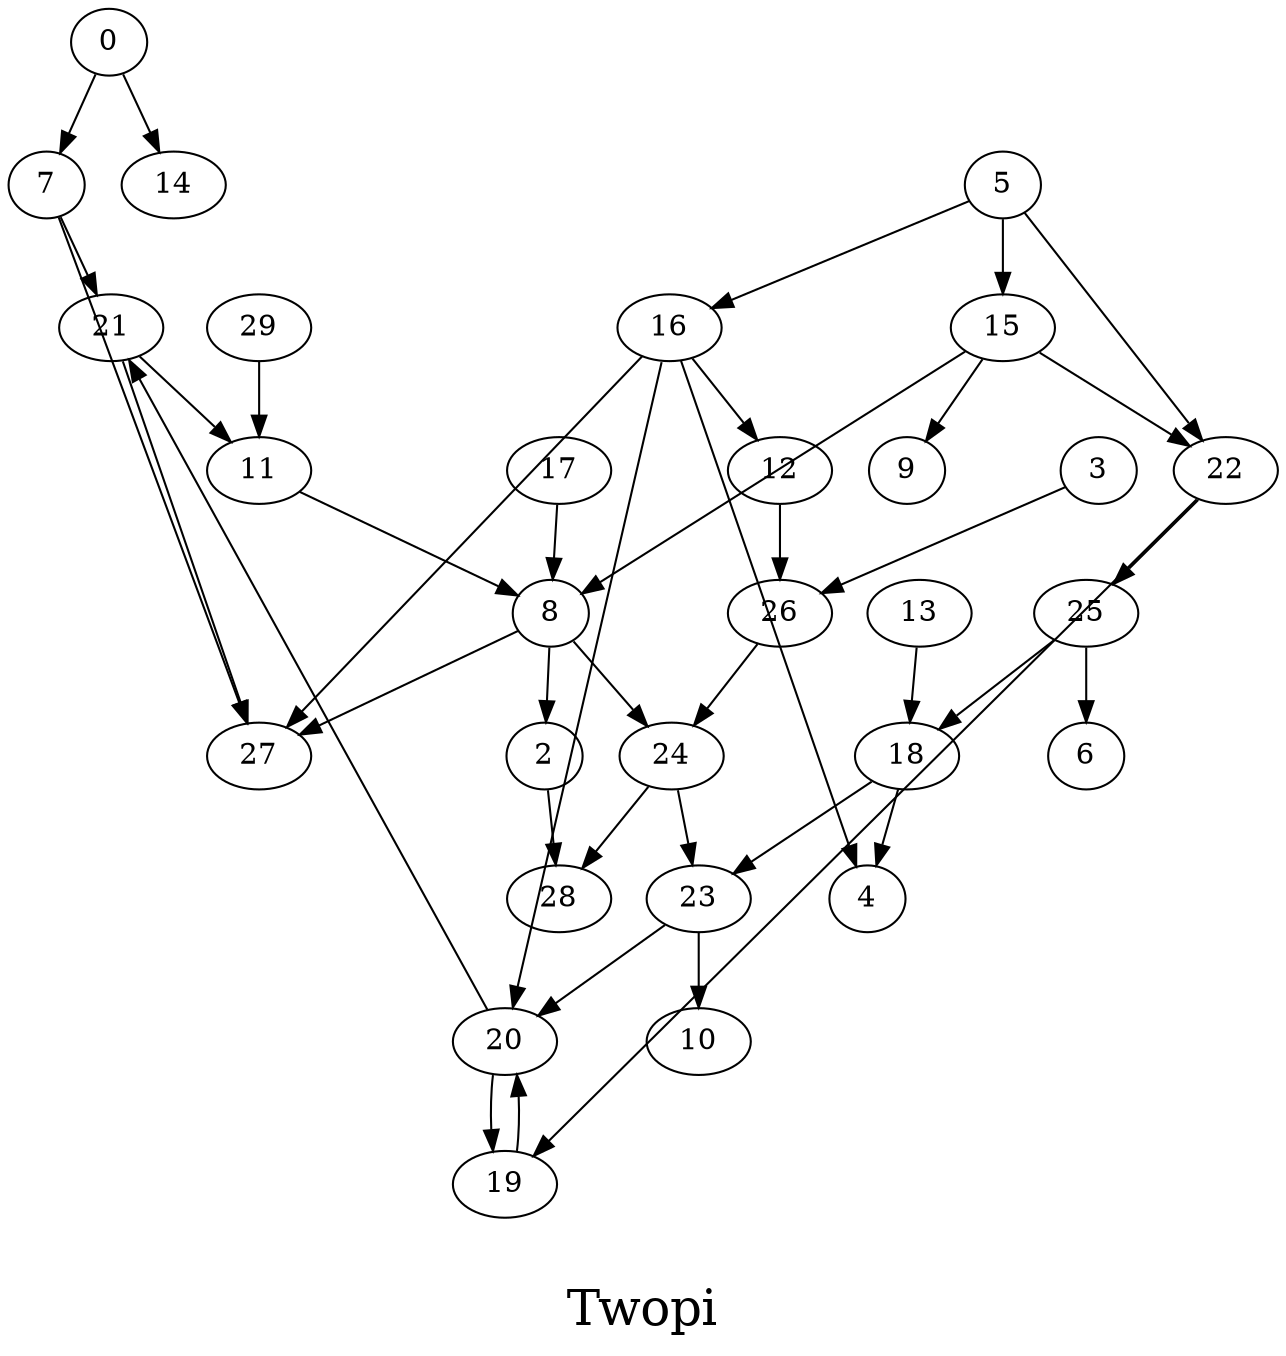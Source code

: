 /*****
Twopi
*****/

digraph G {
  graph [splines=false overlap=false]
  node  [shape=ellipse, width=0.3, height=0.3]
  0 ;
  7 ;
  14 ;
  2 ;
  28 ;
  3 ;
  26 ;
  5 ;
  15 ;
  16 ;
  22 ;
  21 ;
  27 ;
  8 ;
  24 ;
  11 ;
  12 ;
  13 ;
  18 ;
  9 ;
  4 ;
  20 ;
  17 ;
  23 ;
  19 ;
  25 ;
  10 ;
  6 ;
  29 ;
  0 -> 7;
  0 -> 14;
  7 -> 21;
  7 -> 27;
  2 -> 28;
  3 -> 26;
  26 -> 24;
  5 -> 15;
  5 -> 16;
  5 -> 22;
  15 -> 8;
  15 -> 9;
  15 -> 22;
  16 -> 4;
  16 -> 12;
  16 -> 20;
  16 -> 27;
  22 -> 19;
  22 -> 25;
  21 -> 11;
  21 -> 27;
  8 -> 2;
  8 -> 24;
  8 -> 27;
  24 -> 23;
  24 -> 28;
  11 -> 8;
  12 -> 26;
  13 -> 18;
  18 -> 4;
  18 -> 23;
  20 -> 19;
  20 -> 21;
  17 -> 8;
  23 -> 10;
  23 -> 20;
  19 -> 20;
  25 -> 6;
  25 -> 18;
  29 -> 11;
  label = "\nTwopi\n";  fontsize=24;
}
